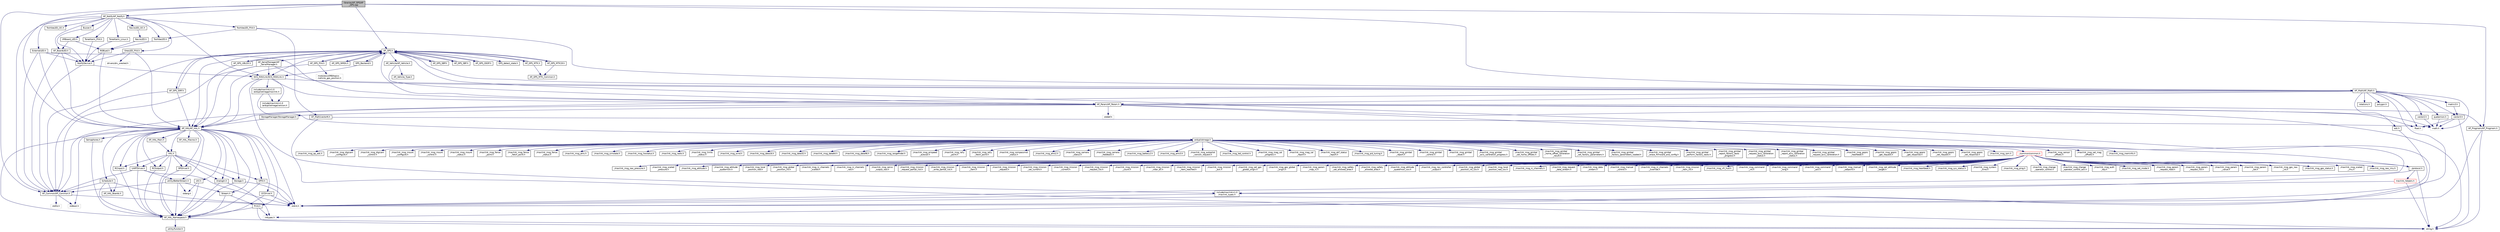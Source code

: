digraph "libraries/AP_GPS/AP_GPS.cpp"
{
 // INTERACTIVE_SVG=YES
  edge [fontname="Helvetica",fontsize="10",labelfontname="Helvetica",labelfontsize="10"];
  node [fontname="Helvetica",fontsize="10",shape=record];
  Node1 [label="libraries/AP_GPS/AP\l_GPS.cpp",height=0.2,width=0.4,color="black", fillcolor="grey75", style="filled", fontcolor="black"];
  Node1 -> Node2 [color="midnightblue",fontsize="10",style="solid",fontname="Helvetica"];
  Node2 [label="AP_Common/AP_Common.h",height=0.2,width=0.4,color="black", fillcolor="white", style="filled",URL="$AP__Common_8h.html",tooltip="Common definitions and utility routines for the ArduPilot libraries. "];
  Node2 -> Node3 [color="midnightblue",fontsize="10",style="solid",fontname="Helvetica"];
  Node3 [label="stdint.h",height=0.2,width=0.4,color="grey75", fillcolor="white", style="filled"];
  Node2 -> Node4 [color="midnightblue",fontsize="10",style="solid",fontname="Helvetica"];
  Node4 [label="stdlib.h",height=0.2,width=0.4,color="grey75", fillcolor="white", style="filled"];
  Node2 -> Node5 [color="midnightblue",fontsize="10",style="solid",fontname="Helvetica"];
  Node5 [label="stdbool.h",height=0.2,width=0.4,color="grey75", fillcolor="white", style="filled"];
  Node1 -> Node6 [color="midnightblue",fontsize="10",style="solid",fontname="Helvetica"];
  Node6 [label="AP_HAL/AP_HAL.h",height=0.2,width=0.4,color="black", fillcolor="white", style="filled",URL="$AP__HAL_8h.html"];
  Node6 -> Node3 [color="midnightblue",fontsize="10",style="solid",fontname="Helvetica"];
  Node6 -> Node5 [color="midnightblue",fontsize="10",style="solid",fontname="Helvetica"];
  Node6 -> Node7 [color="midnightblue",fontsize="10",style="solid",fontname="Helvetica"];
  Node7 [label="AP_HAL_Namespace.h",height=0.2,width=0.4,color="black", fillcolor="white", style="filled",URL="$AP__HAL__Namespace_8h.html"];
  Node7 -> Node8 [color="midnightblue",fontsize="10",style="solid",fontname="Helvetica"];
  Node8 [label="string.h",height=0.2,width=0.4,color="grey75", fillcolor="white", style="filled"];
  Node7 -> Node9 [color="midnightblue",fontsize="10",style="solid",fontname="Helvetica"];
  Node9 [label="utility/functor.h",height=0.2,width=0.4,color="black", fillcolor="white", style="filled",URL="$functor_8h.html"];
  Node6 -> Node10 [color="midnightblue",fontsize="10",style="solid",fontname="Helvetica"];
  Node10 [label="AP_HAL_Boards.h",height=0.2,width=0.4,color="black", fillcolor="white", style="filled",URL="$AP__HAL__Boards_8h.html"];
  Node6 -> Node11 [color="midnightblue",fontsize="10",style="solid",fontname="Helvetica"];
  Node11 [label="AP_HAL_Macros.h",height=0.2,width=0.4,color="black", fillcolor="white", style="filled",URL="$AP__HAL__Macros_8h.html"];
  Node6 -> Node12 [color="midnightblue",fontsize="10",style="solid",fontname="Helvetica"];
  Node12 [label="AP_HAL_Main.h",height=0.2,width=0.4,color="black", fillcolor="white", style="filled",URL="$AP__HAL__Main_8h.html"];
  Node12 -> Node13 [color="midnightblue",fontsize="10",style="solid",fontname="Helvetica"];
  Node13 [label="HAL.h",height=0.2,width=0.4,color="black", fillcolor="white", style="filled",URL="$HAL_8h.html"];
  Node13 -> Node7 [color="midnightblue",fontsize="10",style="solid",fontname="Helvetica"];
  Node13 -> Node14 [color="midnightblue",fontsize="10",style="solid",fontname="Helvetica"];
  Node14 [label="AnalogIn.h",height=0.2,width=0.4,color="black", fillcolor="white", style="filled",URL="$AnalogIn_8h.html"];
  Node14 -> Node15 [color="midnightblue",fontsize="10",style="solid",fontname="Helvetica"];
  Node15 [label="inttypes.h",height=0.2,width=0.4,color="grey75", fillcolor="white", style="filled"];
  Node14 -> Node7 [color="midnightblue",fontsize="10",style="solid",fontname="Helvetica"];
  Node13 -> Node16 [color="midnightblue",fontsize="10",style="solid",fontname="Helvetica"];
  Node16 [label="GPIO.h",height=0.2,width=0.4,color="black", fillcolor="white", style="filled",URL="$GPIO_8h.html"];
  Node16 -> Node3 [color="midnightblue",fontsize="10",style="solid",fontname="Helvetica"];
  Node16 -> Node7 [color="midnightblue",fontsize="10",style="solid",fontname="Helvetica"];
  Node13 -> Node17 [color="midnightblue",fontsize="10",style="solid",fontname="Helvetica"];
  Node17 [label="RCInput.h",height=0.2,width=0.4,color="black", fillcolor="white", style="filled",URL="$RCInput_8h.html"];
  Node17 -> Node7 [color="midnightblue",fontsize="10",style="solid",fontname="Helvetica"];
  Node13 -> Node18 [color="midnightblue",fontsize="10",style="solid",fontname="Helvetica"];
  Node18 [label="RCOutput.h",height=0.2,width=0.4,color="black", fillcolor="white", style="filled",URL="$RCOutput_8h.html"];
  Node18 -> Node7 [color="midnightblue",fontsize="10",style="solid",fontname="Helvetica"];
  Node13 -> Node19 [color="midnightblue",fontsize="10",style="solid",fontname="Helvetica"];
  Node19 [label="SPIDriver.h",height=0.2,width=0.4,color="black", fillcolor="white", style="filled",URL="$SPIDriver_8h.html"];
  Node19 -> Node7 [color="midnightblue",fontsize="10",style="solid",fontname="Helvetica"];
  Node13 -> Node20 [color="midnightblue",fontsize="10",style="solid",fontname="Helvetica"];
  Node20 [label="Storage.h",height=0.2,width=0.4,color="black", fillcolor="white", style="filled",URL="$Storage_8h.html"];
  Node20 -> Node3 [color="midnightblue",fontsize="10",style="solid",fontname="Helvetica"];
  Node20 -> Node7 [color="midnightblue",fontsize="10",style="solid",fontname="Helvetica"];
  Node13 -> Node21 [color="midnightblue",fontsize="10",style="solid",fontname="Helvetica"];
  Node21 [label="UARTDriver.h",height=0.2,width=0.4,color="black", fillcolor="white", style="filled",URL="$UARTDriver_8h.html"];
  Node21 -> Node3 [color="midnightblue",fontsize="10",style="solid",fontname="Helvetica"];
  Node21 -> Node2 [color="midnightblue",fontsize="10",style="solid",fontname="Helvetica"];
  Node21 -> Node7 [color="midnightblue",fontsize="10",style="solid",fontname="Helvetica"];
  Node21 -> Node22 [color="midnightblue",fontsize="10",style="solid",fontname="Helvetica"];
  Node22 [label="utility/BetterStream.h",height=0.2,width=0.4,color="black", fillcolor="white", style="filled",URL="$BetterStream_8h.html"];
  Node22 -> Node23 [color="midnightblue",fontsize="10",style="solid",fontname="Helvetica"];
  Node23 [label="stdarg.h",height=0.2,width=0.4,color="grey75", fillcolor="white", style="filled"];
  Node22 -> Node2 [color="midnightblue",fontsize="10",style="solid",fontname="Helvetica"];
  Node22 -> Node7 [color="midnightblue",fontsize="10",style="solid",fontname="Helvetica"];
  Node22 -> Node24 [color="midnightblue",fontsize="10",style="solid",fontname="Helvetica"];
  Node24 [label="Stream.h",height=0.2,width=0.4,color="black", fillcolor="white", style="filled",URL="$Stream_8h.html"];
  Node24 -> Node7 [color="midnightblue",fontsize="10",style="solid",fontname="Helvetica"];
  Node24 -> Node25 [color="midnightblue",fontsize="10",style="solid",fontname="Helvetica"];
  Node25 [label="Print.h",height=0.2,width=0.4,color="black", fillcolor="white", style="filled",URL="$Print_8h.html"];
  Node25 -> Node7 [color="midnightblue",fontsize="10",style="solid",fontname="Helvetica"];
  Node25 -> Node15 [color="midnightblue",fontsize="10",style="solid",fontname="Helvetica"];
  Node25 -> Node8 [color="midnightblue",fontsize="10",style="solid",fontname="Helvetica"];
  Node6 -> Node21 [color="midnightblue",fontsize="10",style="solid",fontname="Helvetica"];
  Node6 -> Node26 [color="midnightblue",fontsize="10",style="solid",fontname="Helvetica"];
  Node26 [label="I2CDriver.h",height=0.2,width=0.4,color="black", fillcolor="white", style="filled",URL="$I2CDriver_8h.html"];
  Node26 -> Node3 [color="midnightblue",fontsize="10",style="solid",fontname="Helvetica"];
  Node26 -> Node7 [color="midnightblue",fontsize="10",style="solid",fontname="Helvetica"];
  Node6 -> Node19 [color="midnightblue",fontsize="10",style="solid",fontname="Helvetica"];
  Node6 -> Node14 [color="midnightblue",fontsize="10",style="solid",fontname="Helvetica"];
  Node6 -> Node20 [color="midnightblue",fontsize="10",style="solid",fontname="Helvetica"];
  Node6 -> Node16 [color="midnightblue",fontsize="10",style="solid",fontname="Helvetica"];
  Node6 -> Node17 [color="midnightblue",fontsize="10",style="solid",fontname="Helvetica"];
  Node6 -> Node18 [color="midnightblue",fontsize="10",style="solid",fontname="Helvetica"];
  Node6 -> Node27 [color="midnightblue",fontsize="10",style="solid",fontname="Helvetica"];
  Node27 [label="Scheduler.h",height=0.2,width=0.4,color="black", fillcolor="white", style="filled",URL="$Scheduler_8h.html"];
  Node27 -> Node3 [color="midnightblue",fontsize="10",style="solid",fontname="Helvetica"];
  Node27 -> Node2 [color="midnightblue",fontsize="10",style="solid",fontname="Helvetica"];
  Node27 -> Node10 [color="midnightblue",fontsize="10",style="solid",fontname="Helvetica"];
  Node27 -> Node7 [color="midnightblue",fontsize="10",style="solid",fontname="Helvetica"];
  Node6 -> Node28 [color="midnightblue",fontsize="10",style="solid",fontname="Helvetica"];
  Node28 [label="Semaphores.h",height=0.2,width=0.4,color="black", fillcolor="white", style="filled",URL="$Semaphores_8h.html"];
  Node28 -> Node7 [color="midnightblue",fontsize="10",style="solid",fontname="Helvetica"];
  Node6 -> Node29 [color="midnightblue",fontsize="10",style="solid",fontname="Helvetica"];
  Node29 [label="Util.h",height=0.2,width=0.4,color="black", fillcolor="white", style="filled",URL="$Util_8h.html"];
  Node29 -> Node23 [color="midnightblue",fontsize="10",style="solid",fontname="Helvetica"];
  Node29 -> Node7 [color="midnightblue",fontsize="10",style="solid",fontname="Helvetica"];
  Node6 -> Node25 [color="midnightblue",fontsize="10",style="solid",fontname="Helvetica"];
  Node6 -> Node24 [color="midnightblue",fontsize="10",style="solid",fontname="Helvetica"];
  Node6 -> Node22 [color="midnightblue",fontsize="10",style="solid",fontname="Helvetica"];
  Node6 -> Node13 [color="midnightblue",fontsize="10",style="solid",fontname="Helvetica"];
  Node1 -> Node30 [color="midnightblue",fontsize="10",style="solid",fontname="Helvetica"];
  Node30 [label="AP_Math/AP_Math.h",height=0.2,width=0.4,color="black", fillcolor="white", style="filled",URL="$AP__Math_8h.html"];
  Node30 -> Node2 [color="midnightblue",fontsize="10",style="solid",fontname="Helvetica"];
  Node30 -> Node31 [color="midnightblue",fontsize="10",style="solid",fontname="Helvetica"];
  Node31 [label="AP_Param/AP_Param.h",height=0.2,width=0.4,color="black", fillcolor="white", style="filled",URL="$AP__Param_8h.html",tooltip="A system for managing and storing variables that are of general interest to the system. "];
  Node31 -> Node6 [color="midnightblue",fontsize="10",style="solid",fontname="Helvetica"];
  Node31 -> Node32 [color="midnightblue",fontsize="10",style="solid",fontname="Helvetica"];
  Node32 [label="stddef.h",height=0.2,width=0.4,color="grey75", fillcolor="white", style="filled"];
  Node31 -> Node8 [color="midnightblue",fontsize="10",style="solid",fontname="Helvetica"];
  Node31 -> Node3 [color="midnightblue",fontsize="10",style="solid",fontname="Helvetica"];
  Node31 -> Node33 [color="midnightblue",fontsize="10",style="solid",fontname="Helvetica"];
  Node33 [label="math.h",height=0.2,width=0.4,color="grey75", fillcolor="white", style="filled"];
  Node31 -> Node34 [color="midnightblue",fontsize="10",style="solid",fontname="Helvetica"];
  Node34 [label="float.h",height=0.2,width=0.4,color="grey75", fillcolor="white", style="filled"];
  Node31 -> Node35 [color="midnightblue",fontsize="10",style="solid",fontname="Helvetica"];
  Node35 [label="AP_Progmem/AP_Progmem.h",height=0.2,width=0.4,color="black", fillcolor="white", style="filled",URL="$AP__Progmem_8h.html"];
  Node35 -> Node8 [color="midnightblue",fontsize="10",style="solid",fontname="Helvetica"];
  Node35 -> Node3 [color="midnightblue",fontsize="10",style="solid",fontname="Helvetica"];
  Node31 -> Node36 [color="midnightblue",fontsize="10",style="solid",fontname="Helvetica"];
  Node36 [label="StorageManager/StorageManager.h",height=0.2,width=0.4,color="black", fillcolor="white", style="filled",URL="$StorageManager_8h.html"];
  Node36 -> Node6 [color="midnightblue",fontsize="10",style="solid",fontname="Helvetica"];
  Node30 -> Node33 [color="midnightblue",fontsize="10",style="solid",fontname="Helvetica"];
  Node30 -> Node3 [color="midnightblue",fontsize="10",style="solid",fontname="Helvetica"];
  Node30 -> Node37 [color="midnightblue",fontsize="10",style="solid",fontname="Helvetica"];
  Node37 [label="rotations.h",height=0.2,width=0.4,color="black", fillcolor="white", style="filled",URL="$rotations_8h.html"];
  Node30 -> Node38 [color="midnightblue",fontsize="10",style="solid",fontname="Helvetica"];
  Node38 [label="vector2.h",height=0.2,width=0.4,color="black", fillcolor="white", style="filled",URL="$vector2_8h.html"];
  Node38 -> Node33 [color="midnightblue",fontsize="10",style="solid",fontname="Helvetica"];
  Node30 -> Node39 [color="midnightblue",fontsize="10",style="solid",fontname="Helvetica"];
  Node39 [label="vector3.h",height=0.2,width=0.4,color="black", fillcolor="white", style="filled",URL="$vector3_8h.html"];
  Node39 -> Node33 [color="midnightblue",fontsize="10",style="solid",fontname="Helvetica"];
  Node39 -> Node34 [color="midnightblue",fontsize="10",style="solid",fontname="Helvetica"];
  Node39 -> Node8 [color="midnightblue",fontsize="10",style="solid",fontname="Helvetica"];
  Node30 -> Node40 [color="midnightblue",fontsize="10",style="solid",fontname="Helvetica"];
  Node40 [label="matrix3.h",height=0.2,width=0.4,color="black", fillcolor="white", style="filled",URL="$matrix3_8h.html"];
  Node40 -> Node39 [color="midnightblue",fontsize="10",style="solid",fontname="Helvetica"];
  Node30 -> Node41 [color="midnightblue",fontsize="10",style="solid",fontname="Helvetica"];
  Node41 [label="quaternion.h",height=0.2,width=0.4,color="black", fillcolor="white", style="filled",URL="$quaternion_8h.html"];
  Node41 -> Node33 [color="midnightblue",fontsize="10",style="solid",fontname="Helvetica"];
  Node30 -> Node42 [color="midnightblue",fontsize="10",style="solid",fontname="Helvetica"];
  Node42 [label="polygon.h",height=0.2,width=0.4,color="black", fillcolor="white", style="filled",URL="$polygon_8h.html"];
  Node30 -> Node43 [color="midnightblue",fontsize="10",style="solid",fontname="Helvetica"];
  Node43 [label="edc.h",height=0.2,width=0.4,color="black", fillcolor="white", style="filled",URL="$edc_8h.html"];
  Node43 -> Node3 [color="midnightblue",fontsize="10",style="solid",fontname="Helvetica"];
  Node30 -> Node34 [color="midnightblue",fontsize="10",style="solid",fontname="Helvetica"];
  Node1 -> Node44 [color="midnightblue",fontsize="10",style="solid",fontname="Helvetica"];
  Node44 [label="AP_Notify/AP_Notify.h",height=0.2,width=0.4,color="black", fillcolor="white", style="filled",URL="$AP__Notify_8h.html"];
  Node44 -> Node2 [color="midnightblue",fontsize="10",style="solid",fontname="Helvetica"];
  Node44 -> Node45 [color="midnightblue",fontsize="10",style="solid",fontname="Helvetica"];
  Node45 [label="GCS_MAVLink/GCS_MAVLink.h",height=0.2,width=0.4,color="black", fillcolor="white", style="filled",URL="$GCS__MAVLink_8h.html",tooltip="One size fits all header for MAVLink integration. "];
  Node45 -> Node6 [color="midnightblue",fontsize="10",style="solid",fontname="Helvetica"];
  Node45 -> Node31 [color="midnightblue",fontsize="10",style="solid",fontname="Helvetica"];
  Node45 -> Node30 [color="midnightblue",fontsize="10",style="solid",fontname="Helvetica"];
  Node45 -> Node46 [color="midnightblue",fontsize="10",style="solid",fontname="Helvetica"];
  Node46 [label="include/mavlink/v1.0\l/ardupilotmega/version.h",height=0.2,width=0.4,color="black", fillcolor="white", style="filled",URL="$ardupilotmega_2version_8h.html",tooltip="MAVLink comm protocol built from ardupilotmega.xml. "];
  Node45 -> Node47 [color="midnightblue",fontsize="10",style="solid",fontname="Helvetica"];
  Node47 [label="include/mavlink/v1.0\l/mavlink_types.h",height=0.2,width=0.4,color="black", fillcolor="white", style="filled",URL="$mavlink__types_8h.html"];
  Node47 -> Node3 [color="midnightblue",fontsize="10",style="solid",fontname="Helvetica"];
  Node45 -> Node48 [color="midnightblue",fontsize="10",style="solid",fontname="Helvetica"];
  Node48 [label="include/mavlink/v1.0\l/ardupilotmega/mavlink.h",height=0.2,width=0.4,color="black", fillcolor="white", style="filled",URL="$ardupilotmega_2mavlink_8h.html",tooltip="MAVLink comm protocol built from ardupilotmega.xml. "];
  Node48 -> Node46 [color="midnightblue",fontsize="10",style="solid",fontname="Helvetica"];
  Node48 -> Node49 [color="midnightblue",fontsize="10",style="solid",fontname="Helvetica"];
  Node49 [label="ardupilotmega.h",height=0.2,width=0.4,color="black", fillcolor="white", style="filled",URL="$ardupilotmega_8h.html",tooltip="MAVLink comm protocol generated from ardupilotmega.xml. "];
  Node49 -> Node50 [color="midnightblue",fontsize="10",style="solid",fontname="Helvetica"];
  Node50 [label="../protocol.h",height=0.2,width=0.4,color="black", fillcolor="white", style="filled",URL="$protocol_8h.html"];
  Node50 -> Node8 [color="midnightblue",fontsize="10",style="solid",fontname="Helvetica"];
  Node50 -> Node47 [color="midnightblue",fontsize="10",style="solid",fontname="Helvetica"];
  Node50 -> Node51 [color="midnightblue",fontsize="10",style="solid",fontname="Helvetica"];
  Node51 [label="mavlink_helpers.h",height=0.2,width=0.4,color="red", fillcolor="white", style="filled",URL="$mavlink__helpers_8h.html"];
  Node51 -> Node8 [color="midnightblue",fontsize="10",style="solid",fontname="Helvetica"];
  Node51 -> Node47 [color="midnightblue",fontsize="10",style="solid",fontname="Helvetica"];
  Node49 -> Node52 [color="midnightblue",fontsize="10",style="solid",fontname="Helvetica"];
  Node52 [label="../common/common.h",height=0.2,width=0.4,color="red", fillcolor="white", style="filled",URL="$common_8h.html",tooltip="MAVLink comm protocol generated from common.xml. "];
  Node52 -> Node50 [color="midnightblue",fontsize="10",style="solid",fontname="Helvetica"];
  Node52 -> Node53 [color="midnightblue",fontsize="10",style="solid",fontname="Helvetica"];
  Node53 [label="./mavlink_msg_heartbeat.h",height=0.2,width=0.4,color="black", fillcolor="white", style="filled",URL="$mavlink__msg__heartbeat_8h.html"];
  Node52 -> Node54 [color="midnightblue",fontsize="10",style="solid",fontname="Helvetica"];
  Node54 [label="./mavlink_msg_sys_status.h",height=0.2,width=0.4,color="black", fillcolor="white", style="filled",URL="$mavlink__msg__sys__status_8h.html"];
  Node52 -> Node55 [color="midnightblue",fontsize="10",style="solid",fontname="Helvetica"];
  Node55 [label="./mavlink_msg_system\l_time.h",height=0.2,width=0.4,color="black", fillcolor="white", style="filled",URL="$mavlink__msg__system__time_8h.html"];
  Node52 -> Node56 [color="midnightblue",fontsize="10",style="solid",fontname="Helvetica"];
  Node56 [label="./mavlink_msg_ping.h",height=0.2,width=0.4,color="black", fillcolor="white", style="filled",URL="$mavlink__msg__ping_8h.html"];
  Node52 -> Node57 [color="midnightblue",fontsize="10",style="solid",fontname="Helvetica"];
  Node57 [label="./mavlink_msg_change\l_operator_control.h",height=0.2,width=0.4,color="black", fillcolor="white", style="filled",URL="$mavlink__msg__change__operator__control_8h.html"];
  Node52 -> Node58 [color="midnightblue",fontsize="10",style="solid",fontname="Helvetica"];
  Node58 [label="./mavlink_msg_change\l_operator_control_ack.h",height=0.2,width=0.4,color="black", fillcolor="white", style="filled",URL="$mavlink__msg__change__operator__control__ack_8h.html"];
  Node52 -> Node59 [color="midnightblue",fontsize="10",style="solid",fontname="Helvetica"];
  Node59 [label="./mavlink_msg_auth\l_key.h",height=0.2,width=0.4,color="black", fillcolor="white", style="filled",URL="$mavlink__msg__auth__key_8h.html"];
  Node52 -> Node60 [color="midnightblue",fontsize="10",style="solid",fontname="Helvetica"];
  Node60 [label="./mavlink_msg_set_mode.h",height=0.2,width=0.4,color="black", fillcolor="white", style="filled",URL="$mavlink__msg__set__mode_8h.html"];
  Node52 -> Node61 [color="midnightblue",fontsize="10",style="solid",fontname="Helvetica"];
  Node61 [label="./mavlink_msg_param\l_request_read.h",height=0.2,width=0.4,color="black", fillcolor="white", style="filled",URL="$mavlink__msg__param__request__read_8h.html"];
  Node52 -> Node62 [color="midnightblue",fontsize="10",style="solid",fontname="Helvetica"];
  Node62 [label="./mavlink_msg_param\l_request_list.h",height=0.2,width=0.4,color="black", fillcolor="white", style="filled",URL="$mavlink__msg__param__request__list_8h.html"];
  Node52 -> Node63 [color="midnightblue",fontsize="10",style="solid",fontname="Helvetica"];
  Node63 [label="./mavlink_msg_param\l_value.h",height=0.2,width=0.4,color="black", fillcolor="white", style="filled",URL="$mavlink__msg__param__value_8h.html"];
  Node52 -> Node64 [color="midnightblue",fontsize="10",style="solid",fontname="Helvetica"];
  Node64 [label="./mavlink_msg_param\l_set.h",height=0.2,width=0.4,color="black", fillcolor="white", style="filled",URL="$mavlink__msg__param__set_8h.html"];
  Node52 -> Node65 [color="midnightblue",fontsize="10",style="solid",fontname="Helvetica"];
  Node65 [label="./mavlink_msg_gps_raw\l_int.h",height=0.2,width=0.4,color="black", fillcolor="white", style="filled",URL="$mavlink__msg__gps__raw__int_8h.html"];
  Node52 -> Node66 [color="midnightblue",fontsize="10",style="solid",fontname="Helvetica"];
  Node66 [label="./mavlink_msg_gps_status.h",height=0.2,width=0.4,color="black", fillcolor="white", style="filled",URL="$mavlink__msg__gps__status_8h.html"];
  Node52 -> Node67 [color="midnightblue",fontsize="10",style="solid",fontname="Helvetica"];
  Node67 [label="./mavlink_msg_scaled\l_imu.h",height=0.2,width=0.4,color="black", fillcolor="white", style="filled",URL="$mavlink__msg__scaled__imu_8h.html"];
  Node52 -> Node68 [color="midnightblue",fontsize="10",style="solid",fontname="Helvetica"];
  Node68 [label="./mavlink_msg_raw_imu.h",height=0.2,width=0.4,color="black", fillcolor="white", style="filled",URL="$mavlink__msg__raw__imu_8h.html"];
  Node52 -> Node69 [color="midnightblue",fontsize="10",style="solid",fontname="Helvetica"];
  Node69 [label="./mavlink_msg_raw_pressure.h",height=0.2,width=0.4,color="black", fillcolor="white", style="filled",URL="$mavlink__msg__raw__pressure_8h.html"];
  Node52 -> Node70 [color="midnightblue",fontsize="10",style="solid",fontname="Helvetica"];
  Node70 [label="./mavlink_msg_scaled\l_pressure.h",height=0.2,width=0.4,color="black", fillcolor="white", style="filled",URL="$mavlink__msg__scaled__pressure_8h.html"];
  Node52 -> Node71 [color="midnightblue",fontsize="10",style="solid",fontname="Helvetica"];
  Node71 [label="./mavlink_msg_attitude.h",height=0.2,width=0.4,color="black", fillcolor="white", style="filled",URL="$mavlink__msg__attitude_8h.html"];
  Node52 -> Node72 [color="midnightblue",fontsize="10",style="solid",fontname="Helvetica"];
  Node72 [label="./mavlink_msg_attitude\l_quaternion.h",height=0.2,width=0.4,color="black", fillcolor="white", style="filled",URL="$mavlink__msg__attitude__quaternion_8h.html"];
  Node52 -> Node73 [color="midnightblue",fontsize="10",style="solid",fontname="Helvetica"];
  Node73 [label="./mavlink_msg_local\l_position_ned.h",height=0.2,width=0.4,color="black", fillcolor="white", style="filled",URL="$mavlink__msg__local__position__ned_8h.html"];
  Node52 -> Node74 [color="midnightblue",fontsize="10",style="solid",fontname="Helvetica"];
  Node74 [label="./mavlink_msg_global\l_position_int.h",height=0.2,width=0.4,color="black", fillcolor="white", style="filled",URL="$mavlink__msg__global__position__int_8h.html"];
  Node52 -> Node75 [color="midnightblue",fontsize="10",style="solid",fontname="Helvetica"];
  Node75 [label="./mavlink_msg_rc_channels\l_scaled.h",height=0.2,width=0.4,color="black", fillcolor="white", style="filled",URL="$mavlink__msg__rc__channels__scaled_8h.html"];
  Node52 -> Node76 [color="midnightblue",fontsize="10",style="solid",fontname="Helvetica"];
  Node76 [label="./mavlink_msg_rc_channels\l_raw.h",height=0.2,width=0.4,color="black", fillcolor="white", style="filled",URL="$mavlink__msg__rc__channels__raw_8h.html"];
  Node52 -> Node77 [color="midnightblue",fontsize="10",style="solid",fontname="Helvetica"];
  Node77 [label="./mavlink_msg_servo\l_output_raw.h",height=0.2,width=0.4,color="black", fillcolor="white", style="filled",URL="$mavlink__msg__servo__output__raw_8h.html"];
  Node52 -> Node78 [color="midnightblue",fontsize="10",style="solid",fontname="Helvetica"];
  Node78 [label="./mavlink_msg_mission\l_request_partial_list.h",height=0.2,width=0.4,color="black", fillcolor="white", style="filled",URL="$mavlink__msg__mission__request__partial__list_8h.html"];
  Node52 -> Node79 [color="midnightblue",fontsize="10",style="solid",fontname="Helvetica"];
  Node79 [label="./mavlink_msg_mission\l_write_partial_list.h",height=0.2,width=0.4,color="black", fillcolor="white", style="filled",URL="$mavlink__msg__mission__write__partial__list_8h.html"];
  Node52 -> Node80 [color="midnightblue",fontsize="10",style="solid",fontname="Helvetica"];
  Node80 [label="./mavlink_msg_mission\l_item.h",height=0.2,width=0.4,color="black", fillcolor="white", style="filled",URL="$mavlink__msg__mission__item_8h.html"];
  Node52 -> Node81 [color="midnightblue",fontsize="10",style="solid",fontname="Helvetica"];
  Node81 [label="./mavlink_msg_mission\l_request.h",height=0.2,width=0.4,color="black", fillcolor="white", style="filled",URL="$mavlink__msg__mission__request_8h.html"];
  Node52 -> Node82 [color="midnightblue",fontsize="10",style="solid",fontname="Helvetica"];
  Node82 [label="./mavlink_msg_mission\l_set_current.h",height=0.2,width=0.4,color="black", fillcolor="white", style="filled",URL="$mavlink__msg__mission__set__current_8h.html"];
  Node52 -> Node83 [color="midnightblue",fontsize="10",style="solid",fontname="Helvetica"];
  Node83 [label="./mavlink_msg_mission\l_current.h",height=0.2,width=0.4,color="black", fillcolor="white", style="filled",URL="$mavlink__msg__mission__current_8h.html"];
  Node52 -> Node84 [color="midnightblue",fontsize="10",style="solid",fontname="Helvetica"];
  Node84 [label="./mavlink_msg_mission\l_request_list.h",height=0.2,width=0.4,color="black", fillcolor="white", style="filled",URL="$mavlink__msg__mission__request__list_8h.html"];
  Node52 -> Node85 [color="midnightblue",fontsize="10",style="solid",fontname="Helvetica"];
  Node85 [label="./mavlink_msg_mission\l_count.h",height=0.2,width=0.4,color="black", fillcolor="white", style="filled",URL="$mavlink__msg__mission__count_8h.html"];
  Node52 -> Node86 [color="midnightblue",fontsize="10",style="solid",fontname="Helvetica"];
  Node86 [label="./mavlink_msg_mission\l_clear_all.h",height=0.2,width=0.4,color="black", fillcolor="white", style="filled",URL="$mavlink__msg__mission__clear__all_8h.html"];
  Node52 -> Node87 [color="midnightblue",fontsize="10",style="solid",fontname="Helvetica"];
  Node87 [label="./mavlink_msg_mission\l_item_reached.h",height=0.2,width=0.4,color="black", fillcolor="white", style="filled",URL="$mavlink__msg__mission__item__reached_8h.html"];
  Node52 -> Node88 [color="midnightblue",fontsize="10",style="solid",fontname="Helvetica"];
  Node88 [label="./mavlink_msg_mission\l_ack.h",height=0.2,width=0.4,color="black", fillcolor="white", style="filled",URL="$mavlink__msg__mission__ack_8h.html"];
  Node52 -> Node89 [color="midnightblue",fontsize="10",style="solid",fontname="Helvetica"];
  Node89 [label="./mavlink_msg_set_gps\l_global_origin.h",height=0.2,width=0.4,color="black", fillcolor="white", style="filled",URL="$mavlink__msg__set__gps__global__origin_8h.html"];
  Node52 -> Node90 [color="midnightblue",fontsize="10",style="solid",fontname="Helvetica"];
  Node90 [label="./mavlink_msg_gps_global\l_origin.h",height=0.2,width=0.4,color="black", fillcolor="white", style="filled",URL="$mavlink__msg__gps__global__origin_8h.html"];
  Node52 -> Node91 [color="midnightblue",fontsize="10",style="solid",fontname="Helvetica"];
  Node91 [label="./mavlink_msg_param\l_map_rc.h",height=0.2,width=0.4,color="black", fillcolor="white", style="filled",URL="$mavlink__msg__param__map__rc_8h.html"];
  Node52 -> Node92 [color="midnightblue",fontsize="10",style="solid",fontname="Helvetica"];
  Node92 [label="./mavlink_msg_safety\l_set_allowed_area.h",height=0.2,width=0.4,color="black", fillcolor="white", style="filled",URL="$mavlink__msg__safety__set__allowed__area_8h.html"];
  Node52 -> Node93 [color="midnightblue",fontsize="10",style="solid",fontname="Helvetica"];
  Node93 [label="./mavlink_msg_safety\l_allowed_area.h",height=0.2,width=0.4,color="black", fillcolor="white", style="filled",URL="$mavlink__msg__safety__allowed__area_8h.html"];
  Node52 -> Node94 [color="midnightblue",fontsize="10",style="solid",fontname="Helvetica"];
  Node94 [label="./mavlink_msg_attitude\l_quaternion_cov.h",height=0.2,width=0.4,color="black", fillcolor="white", style="filled",URL="$mavlink__msg__attitude__quaternion__cov_8h.html"];
  Node52 -> Node95 [color="midnightblue",fontsize="10",style="solid",fontname="Helvetica"];
  Node95 [label="./mavlink_msg_nav_controller\l_output.h",height=0.2,width=0.4,color="black", fillcolor="white", style="filled",URL="$mavlink__msg__nav__controller__output_8h.html"];
  Node52 -> Node96 [color="midnightblue",fontsize="10",style="solid",fontname="Helvetica"];
  Node96 [label="./mavlink_msg_global\l_position_int_cov.h",height=0.2,width=0.4,color="black", fillcolor="white", style="filled",URL="$mavlink__msg__global__position__int__cov_8h.html"];
  Node52 -> Node97 [color="midnightblue",fontsize="10",style="solid",fontname="Helvetica"];
  Node97 [label="./mavlink_msg_local\l_position_ned_cov.h",height=0.2,width=0.4,color="black", fillcolor="white", style="filled",URL="$mavlink__msg__local__position__ned__cov_8h.html"];
  Node52 -> Node98 [color="midnightblue",fontsize="10",style="solid",fontname="Helvetica"];
  Node98 [label="./mavlink_msg_rc_channels.h",height=0.2,width=0.4,color="black", fillcolor="white", style="filled",URL="$mavlink__msg__rc__channels_8h.html"];
  Node52 -> Node99 [color="midnightblue",fontsize="10",style="solid",fontname="Helvetica"];
  Node99 [label="./mavlink_msg_request\l_data_stream.h",height=0.2,width=0.4,color="black", fillcolor="white", style="filled",URL="$mavlink__msg__request__data__stream_8h.html"];
  Node52 -> Node100 [color="midnightblue",fontsize="10",style="solid",fontname="Helvetica"];
  Node100 [label="./mavlink_msg_data\l_stream.h",height=0.2,width=0.4,color="black", fillcolor="white", style="filled",URL="$mavlink__msg__data__stream_8h.html"];
  Node52 -> Node101 [color="midnightblue",fontsize="10",style="solid",fontname="Helvetica"];
  Node101 [label="./mavlink_msg_manual\l_control.h",height=0.2,width=0.4,color="black", fillcolor="white", style="filled",URL="$mavlink__msg__manual__control_8h.html"];
  Node52 -> Node102 [color="midnightblue",fontsize="10",style="solid",fontname="Helvetica"];
  Node102 [label="./mavlink_msg_rc_channels\l_override.h",height=0.2,width=0.4,color="black", fillcolor="white", style="filled",URL="$mavlink__msg__rc__channels__override_8h.html"];
  Node52 -> Node103 [color="midnightblue",fontsize="10",style="solid",fontname="Helvetica"];
  Node103 [label="./mavlink_msg_mission\l_item_int.h",height=0.2,width=0.4,color="black", fillcolor="white", style="filled",URL="$mavlink__msg__mission__item__int_8h.html"];
  Node52 -> Node104 [color="midnightblue",fontsize="10",style="solid",fontname="Helvetica"];
  Node104 [label="./mavlink_msg_vfr_hud.h",height=0.2,width=0.4,color="black", fillcolor="white", style="filled",URL="$mavlink__msg__vfr__hud_8h.html"];
  Node52 -> Node105 [color="midnightblue",fontsize="10",style="solid",fontname="Helvetica"];
  Node105 [label="./mavlink_msg_command\l_int.h",height=0.2,width=0.4,color="black", fillcolor="white", style="filled",URL="$mavlink__msg__command__int_8h.html"];
  Node52 -> Node106 [color="midnightblue",fontsize="10",style="solid",fontname="Helvetica"];
  Node106 [label="./mavlink_msg_command\l_long.h",height=0.2,width=0.4,color="black", fillcolor="white", style="filled",URL="$mavlink__msg__command__long_8h.html"];
  Node52 -> Node107 [color="midnightblue",fontsize="10",style="solid",fontname="Helvetica"];
  Node107 [label="./mavlink_msg_command\l_ack.h",height=0.2,width=0.4,color="black", fillcolor="white", style="filled",URL="$mavlink__msg__command__ack_8h.html"];
  Node52 -> Node108 [color="midnightblue",fontsize="10",style="solid",fontname="Helvetica"];
  Node108 [label="./mavlink_msg_manual\l_setpoint.h",height=0.2,width=0.4,color="black", fillcolor="white", style="filled",URL="$mavlink__msg__manual__setpoint_8h.html"];
  Node52 -> Node109 [color="midnightblue",fontsize="10",style="solid",fontname="Helvetica"];
  Node109 [label="./mavlink_msg_set_attitude\l_target.h",height=0.2,width=0.4,color="black", fillcolor="white", style="filled",URL="$mavlink__msg__set__attitude__target_8h.html"];
  Node49 -> Node110 [color="midnightblue",fontsize="10",style="solid",fontname="Helvetica"];
  Node110 [label="./mavlink_msg_sensor\l_offsets.h",height=0.2,width=0.4,color="black", fillcolor="white", style="filled",URL="$mavlink__msg__sensor__offsets_8h.html"];
  Node49 -> Node111 [color="midnightblue",fontsize="10",style="solid",fontname="Helvetica"];
  Node111 [label="./mavlink_msg_set_mag\l_offsets.h",height=0.2,width=0.4,color="black", fillcolor="white", style="filled",URL="$mavlink__msg__set__mag__offsets_8h.html"];
  Node49 -> Node112 [color="midnightblue",fontsize="10",style="solid",fontname="Helvetica"];
  Node112 [label="./mavlink_msg_meminfo.h",height=0.2,width=0.4,color="black", fillcolor="white", style="filled",URL="$mavlink__msg__meminfo_8h.html"];
  Node49 -> Node113 [color="midnightblue",fontsize="10",style="solid",fontname="Helvetica"];
  Node113 [label="./mavlink_msg_ap_adc.h",height=0.2,width=0.4,color="black", fillcolor="white", style="filled",URL="$mavlink__msg__ap__adc_8h.html"];
  Node49 -> Node114 [color="midnightblue",fontsize="10",style="solid",fontname="Helvetica"];
  Node114 [label="./mavlink_msg_digicam\l_configure.h",height=0.2,width=0.4,color="black", fillcolor="white", style="filled",URL="$mavlink__msg__digicam__configure_8h.html"];
  Node49 -> Node115 [color="midnightblue",fontsize="10",style="solid",fontname="Helvetica"];
  Node115 [label="./mavlink_msg_digicam\l_control.h",height=0.2,width=0.4,color="black", fillcolor="white", style="filled",URL="$mavlink__msg__digicam__control_8h.html"];
  Node49 -> Node116 [color="midnightblue",fontsize="10",style="solid",fontname="Helvetica"];
  Node116 [label="./mavlink_msg_mount\l_configure.h",height=0.2,width=0.4,color="black", fillcolor="white", style="filled",URL="$mavlink__msg__mount__configure_8h.html"];
  Node49 -> Node117 [color="midnightblue",fontsize="10",style="solid",fontname="Helvetica"];
  Node117 [label="./mavlink_msg_mount\l_control.h",height=0.2,width=0.4,color="black", fillcolor="white", style="filled",URL="$mavlink__msg__mount__control_8h.html"];
  Node49 -> Node118 [color="midnightblue",fontsize="10",style="solid",fontname="Helvetica"];
  Node118 [label="./mavlink_msg_mount\l_status.h",height=0.2,width=0.4,color="black", fillcolor="white", style="filled",URL="$mavlink__msg__mount__status_8h.html"];
  Node49 -> Node119 [color="midnightblue",fontsize="10",style="solid",fontname="Helvetica"];
  Node119 [label="./mavlink_msg_fence\l_point.h",height=0.2,width=0.4,color="black", fillcolor="white", style="filled",URL="$mavlink__msg__fence__point_8h.html"];
  Node49 -> Node120 [color="midnightblue",fontsize="10",style="solid",fontname="Helvetica"];
  Node120 [label="./mavlink_msg_fence\l_fetch_point.h",height=0.2,width=0.4,color="black", fillcolor="white", style="filled",URL="$mavlink__msg__fence__fetch__point_8h.html"];
  Node49 -> Node121 [color="midnightblue",fontsize="10",style="solid",fontname="Helvetica"];
  Node121 [label="./mavlink_msg_fence\l_status.h",height=0.2,width=0.4,color="black", fillcolor="white", style="filled",URL="$mavlink__msg__fence__status_8h.html"];
  Node49 -> Node122 [color="midnightblue",fontsize="10",style="solid",fontname="Helvetica"];
  Node122 [label="./mavlink_msg_ahrs.h",height=0.2,width=0.4,color="black", fillcolor="white", style="filled",URL="$mavlink__msg__ahrs_8h.html"];
  Node49 -> Node123 [color="midnightblue",fontsize="10",style="solid",fontname="Helvetica"];
  Node123 [label="./mavlink_msg_simstate.h",height=0.2,width=0.4,color="black", fillcolor="white", style="filled",URL="$mavlink__msg__simstate_8h.html"];
  Node49 -> Node124 [color="midnightblue",fontsize="10",style="solid",fontname="Helvetica"];
  Node124 [label="./mavlink_msg_hwstatus.h",height=0.2,width=0.4,color="black", fillcolor="white", style="filled",URL="$mavlink__msg__hwstatus_8h.html"];
  Node49 -> Node125 [color="midnightblue",fontsize="10",style="solid",fontname="Helvetica"];
  Node125 [label="./mavlink_msg_radio.h",height=0.2,width=0.4,color="black", fillcolor="white", style="filled",URL="$mavlink__msg__radio_8h.html"];
  Node49 -> Node126 [color="midnightblue",fontsize="10",style="solid",fontname="Helvetica"];
  Node126 [label="./mavlink_msg_limits\l_status.h",height=0.2,width=0.4,color="black", fillcolor="white", style="filled",URL="$mavlink__msg__limits__status_8h.html"];
  Node49 -> Node127 [color="midnightblue",fontsize="10",style="solid",fontname="Helvetica"];
  Node127 [label="./mavlink_msg_wind.h",height=0.2,width=0.4,color="black", fillcolor="white", style="filled",URL="$mavlink__msg__wind_8h.html"];
  Node49 -> Node128 [color="midnightblue",fontsize="10",style="solid",fontname="Helvetica"];
  Node128 [label="./mavlink_msg_data16.h",height=0.2,width=0.4,color="black", fillcolor="white", style="filled",URL="$mavlink__msg__data16_8h.html"];
  Node49 -> Node129 [color="midnightblue",fontsize="10",style="solid",fontname="Helvetica"];
  Node129 [label="./mavlink_msg_data32.h",height=0.2,width=0.4,color="black", fillcolor="white", style="filled",URL="$mavlink__msg__data32_8h.html"];
  Node49 -> Node130 [color="midnightblue",fontsize="10",style="solid",fontname="Helvetica"];
  Node130 [label="./mavlink_msg_data64.h",height=0.2,width=0.4,color="black", fillcolor="white", style="filled",URL="$mavlink__msg__data64_8h.html"];
  Node49 -> Node131 [color="midnightblue",fontsize="10",style="solid",fontname="Helvetica"];
  Node131 [label="./mavlink_msg_data96.h",height=0.2,width=0.4,color="black", fillcolor="white", style="filled",URL="$mavlink__msg__data96_8h.html"];
  Node49 -> Node132 [color="midnightblue",fontsize="10",style="solid",fontname="Helvetica"];
  Node132 [label="./mavlink_msg_rangefinder.h",height=0.2,width=0.4,color="black", fillcolor="white", style="filled",URL="$mavlink__msg__rangefinder_8h.html"];
  Node49 -> Node133 [color="midnightblue",fontsize="10",style="solid",fontname="Helvetica"];
  Node133 [label="./mavlink_msg_airspeed\l_autocal.h",height=0.2,width=0.4,color="black", fillcolor="white", style="filled",URL="$mavlink__msg__airspeed__autocal_8h.html"];
  Node49 -> Node134 [color="midnightblue",fontsize="10",style="solid",fontname="Helvetica"];
  Node134 [label="./mavlink_msg_rally\l_point.h",height=0.2,width=0.4,color="black", fillcolor="white", style="filled",URL="$mavlink__msg__rally__point_8h.html"];
  Node49 -> Node135 [color="midnightblue",fontsize="10",style="solid",fontname="Helvetica"];
  Node135 [label="./mavlink_msg_rally\l_fetch_point.h",height=0.2,width=0.4,color="black", fillcolor="white", style="filled",URL="$mavlink__msg__rally__fetch__point_8h.html"];
  Node49 -> Node136 [color="midnightblue",fontsize="10",style="solid",fontname="Helvetica"];
  Node136 [label="./mavlink_msg_compassmot\l_status.h",height=0.2,width=0.4,color="black", fillcolor="white", style="filled",URL="$mavlink__msg__compassmot__status_8h.html"];
  Node49 -> Node137 [color="midnightblue",fontsize="10",style="solid",fontname="Helvetica"];
  Node137 [label="./mavlink_msg_ahrs2.h",height=0.2,width=0.4,color="black", fillcolor="white", style="filled",URL="$mavlink__msg__ahrs2_8h.html"];
  Node49 -> Node138 [color="midnightblue",fontsize="10",style="solid",fontname="Helvetica"];
  Node138 [label="./mavlink_msg_camera\l_status.h",height=0.2,width=0.4,color="black", fillcolor="white", style="filled",URL="$mavlink__msg__camera__status_8h.html"];
  Node49 -> Node139 [color="midnightblue",fontsize="10",style="solid",fontname="Helvetica"];
  Node139 [label="./mavlink_msg_camera\l_feedback.h",height=0.2,width=0.4,color="black", fillcolor="white", style="filled",URL="$mavlink__msg__camera__feedback_8h.html"];
  Node49 -> Node140 [color="midnightblue",fontsize="10",style="solid",fontname="Helvetica"];
  Node140 [label="./mavlink_msg_battery2.h",height=0.2,width=0.4,color="black", fillcolor="white", style="filled",URL="$mavlink__msg__battery2_8h.html"];
  Node49 -> Node141 [color="midnightblue",fontsize="10",style="solid",fontname="Helvetica"];
  Node141 [label="./mavlink_msg_ahrs3.h",height=0.2,width=0.4,color="black", fillcolor="white", style="filled",URL="$mavlink__msg__ahrs3_8h.html"];
  Node49 -> Node142 [color="midnightblue",fontsize="10",style="solid",fontname="Helvetica"];
  Node142 [label="./mavlink_msg_autopilot\l_version_request.h",height=0.2,width=0.4,color="black", fillcolor="white", style="filled",URL="$mavlink__msg__autopilot__version__request_8h.html"];
  Node49 -> Node143 [color="midnightblue",fontsize="10",style="solid",fontname="Helvetica"];
  Node143 [label="./mavlink_msg_led_control.h",height=0.2,width=0.4,color="black", fillcolor="white", style="filled",URL="$mavlink__msg__led__control_8h.html"];
  Node49 -> Node144 [color="midnightblue",fontsize="10",style="solid",fontname="Helvetica"];
  Node144 [label="./mavlink_msg_mag_cal\l_progress.h",height=0.2,width=0.4,color="black", fillcolor="white", style="filled",URL="$mavlink__msg__mag__cal__progress_8h.html"];
  Node49 -> Node145 [color="midnightblue",fontsize="10",style="solid",fontname="Helvetica"];
  Node145 [label="./mavlink_msg_mag_cal\l_report.h",height=0.2,width=0.4,color="black", fillcolor="white", style="filled",URL="$mavlink__msg__mag__cal__report_8h.html"];
  Node49 -> Node146 [color="midnightblue",fontsize="10",style="solid",fontname="Helvetica"];
  Node146 [label="./mavlink_msg_ekf_status\l_report.h",height=0.2,width=0.4,color="black", fillcolor="white", style="filled",URL="$mavlink__msg__ekf__status__report_8h.html"];
  Node49 -> Node147 [color="midnightblue",fontsize="10",style="solid",fontname="Helvetica"];
  Node147 [label="./mavlink_msg_pid_tuning.h",height=0.2,width=0.4,color="black", fillcolor="white", style="filled",URL="$mavlink__msg__pid__tuning_8h.html"];
  Node49 -> Node148 [color="midnightblue",fontsize="10",style="solid",fontname="Helvetica"];
  Node148 [label="./mavlink_msg_gimbal\l_report.h",height=0.2,width=0.4,color="black", fillcolor="white", style="filled",URL="$mavlink__msg__gimbal__report_8h.html"];
  Node49 -> Node149 [color="midnightblue",fontsize="10",style="solid",fontname="Helvetica"];
  Node149 [label="./mavlink_msg_gimbal\l_control.h",height=0.2,width=0.4,color="black", fillcolor="white", style="filled",URL="$mavlink__msg__gimbal__control_8h.html"];
  Node49 -> Node150 [color="midnightblue",fontsize="10",style="solid",fontname="Helvetica"];
  Node150 [label="./mavlink_msg_gimbal\l_reset.h",height=0.2,width=0.4,color="black", fillcolor="white", style="filled",URL="$mavlink__msg__gimbal__reset_8h.html"];
  Node49 -> Node151 [color="midnightblue",fontsize="10",style="solid",fontname="Helvetica"];
  Node151 [label="./mavlink_msg_gimbal\l_axis_calibration_progress.h",height=0.2,width=0.4,color="black", fillcolor="white", style="filled",URL="$mavlink__msg__gimbal__axis__calibration__progress_8h.html"];
  Node49 -> Node152 [color="midnightblue",fontsize="10",style="solid",fontname="Helvetica"];
  Node152 [label="./mavlink_msg_gimbal\l_set_home_offsets.h",height=0.2,width=0.4,color="black", fillcolor="white", style="filled",URL="$mavlink__msg__gimbal__set__home__offsets_8h.html"];
  Node49 -> Node153 [color="midnightblue",fontsize="10",style="solid",fontname="Helvetica"];
  Node153 [label="./mavlink_msg_gimbal\l_home_offset_calibration\l_result.h",height=0.2,width=0.4,color="black", fillcolor="white", style="filled",URL="$mavlink__msg__gimbal__home__offset__calibration__result_8h.html"];
  Node49 -> Node154 [color="midnightblue",fontsize="10",style="solid",fontname="Helvetica"];
  Node154 [label="./mavlink_msg_gimbal\l_set_factory_parameters.h",height=0.2,width=0.4,color="black", fillcolor="white", style="filled",URL="$mavlink__msg__gimbal__set__factory__parameters_8h.html"];
  Node49 -> Node155 [color="midnightblue",fontsize="10",style="solid",fontname="Helvetica"];
  Node155 [label="./mavlink_msg_gimbal\l_factory_parameters_loaded.h",height=0.2,width=0.4,color="black", fillcolor="white", style="filled",URL="$mavlink__msg__gimbal__factory__parameters__loaded_8h.html"];
  Node49 -> Node156 [color="midnightblue",fontsize="10",style="solid",fontname="Helvetica"];
  Node156 [label="./mavlink_msg_gimbal\l_erase_firmware_and_config.h",height=0.2,width=0.4,color="black", fillcolor="white", style="filled",URL="$mavlink__msg__gimbal__erase__firmware__and__config_8h.html"];
  Node49 -> Node157 [color="midnightblue",fontsize="10",style="solid",fontname="Helvetica"];
  Node157 [label="./mavlink_msg_gimbal\l_perform_factory_tests.h",height=0.2,width=0.4,color="black", fillcolor="white", style="filled",URL="$mavlink__msg__gimbal__perform__factory__tests_8h.html"];
  Node49 -> Node158 [color="midnightblue",fontsize="10",style="solid",fontname="Helvetica"];
  Node158 [label="./mavlink_msg_gimbal\l_report_factory_tests\l_progress.h",height=0.2,width=0.4,color="black", fillcolor="white", style="filled",URL="$mavlink__msg__gimbal__report__factory__tests__progress_8h.html"];
  Node49 -> Node159 [color="midnightblue",fontsize="10",style="solid",fontname="Helvetica"];
  Node159 [label="./mavlink_msg_gimbal\l_request_axis_calibration\l_status.h",height=0.2,width=0.4,color="black", fillcolor="white", style="filled",URL="$mavlink__msg__gimbal__request__axis__calibration__status_8h.html"];
  Node49 -> Node160 [color="midnightblue",fontsize="10",style="solid",fontname="Helvetica"];
  Node160 [label="./mavlink_msg_gimbal\l_report_axis_calibration\l_status.h",height=0.2,width=0.4,color="black", fillcolor="white", style="filled",URL="$mavlink__msg__gimbal__report__axis__calibration__status_8h.html"];
  Node49 -> Node161 [color="midnightblue",fontsize="10",style="solid",fontname="Helvetica"];
  Node161 [label="./mavlink_msg_gimbal\l_request_axis_calibration.h",height=0.2,width=0.4,color="black", fillcolor="white", style="filled",URL="$mavlink__msg__gimbal__request__axis__calibration_8h.html"];
  Node49 -> Node162 [color="midnightblue",fontsize="10",style="solid",fontname="Helvetica"];
  Node162 [label="./mavlink_msg_gopro\l_heartbeat.h",height=0.2,width=0.4,color="black", fillcolor="white", style="filled",URL="$mavlink__msg__gopro__heartbeat_8h.html"];
  Node49 -> Node163 [color="midnightblue",fontsize="10",style="solid",fontname="Helvetica"];
  Node163 [label="./mavlink_msg_gopro\l_get_request.h",height=0.2,width=0.4,color="black", fillcolor="white", style="filled",URL="$mavlink__msg__gopro__get__request_8h.html"];
  Node49 -> Node164 [color="midnightblue",fontsize="10",style="solid",fontname="Helvetica"];
  Node164 [label="./mavlink_msg_gopro\l_get_response.h",height=0.2,width=0.4,color="black", fillcolor="white", style="filled",URL="$mavlink__msg__gopro__get__response_8h.html"];
  Node49 -> Node165 [color="midnightblue",fontsize="10",style="solid",fontname="Helvetica"];
  Node165 [label="./mavlink_msg_gopro\l_set_request.h",height=0.2,width=0.4,color="black", fillcolor="white", style="filled",URL="$mavlink__msg__gopro__set__request_8h.html"];
  Node49 -> Node166 [color="midnightblue",fontsize="10",style="solid",fontname="Helvetica"];
  Node166 [label="./mavlink_msg_gopro\l_set_response.h",height=0.2,width=0.4,color="black", fillcolor="white", style="filled",URL="$mavlink__msg__gopro__set__response_8h.html"];
  Node49 -> Node167 [color="midnightblue",fontsize="10",style="solid",fontname="Helvetica"];
  Node167 [label="./mavlink_msg_rpm.h",height=0.2,width=0.4,color="black", fillcolor="white", style="filled",URL="$mavlink__msg__rpm_8h.html"];
  Node44 -> Node168 [color="midnightblue",fontsize="10",style="solid",fontname="Helvetica"];
  Node168 [label="AP_BoardLED.h",height=0.2,width=0.4,color="black", fillcolor="white", style="filled",URL="$AP__BoardLED_8h.html"];
  Node168 -> Node2 [color="midnightblue",fontsize="10",style="solid",fontname="Helvetica"];
  Node168 -> Node6 [color="midnightblue",fontsize="10",style="solid",fontname="Helvetica"];
  Node168 -> Node169 [color="midnightblue",fontsize="10",style="solid",fontname="Helvetica"];
  Node169 [label="NotifyDevice.h",height=0.2,width=0.4,color="black", fillcolor="white", style="filled",URL="$NotifyDevice_8h.html"];
  Node169 -> Node2 [color="midnightblue",fontsize="10",style="solid",fontname="Helvetica"];
  Node169 -> Node45 [color="midnightblue",fontsize="10",style="solid",fontname="Helvetica"];
  Node44 -> Node170 [color="midnightblue",fontsize="10",style="solid",fontname="Helvetica"];
  Node170 [label="ToshibaLED.h",height=0.2,width=0.4,color="black", fillcolor="white", style="filled",URL="$ToshibaLED_8h.html"];
  Node170 -> Node171 [color="midnightblue",fontsize="10",style="solid",fontname="Helvetica"];
  Node171 [label="RGBLed.h",height=0.2,width=0.4,color="black", fillcolor="white", style="filled",URL="$RGBLed_8h.html"];
  Node171 -> Node6 [color="midnightblue",fontsize="10",style="solid",fontname="Helvetica"];
  Node171 -> Node169 [color="midnightblue",fontsize="10",style="solid",fontname="Helvetica"];
  Node44 -> Node172 [color="midnightblue",fontsize="10",style="solid",fontname="Helvetica"];
  Node172 [label="ToshibaLED_I2C.h",height=0.2,width=0.4,color="black", fillcolor="white", style="filled",URL="$ToshibaLED__I2C_8h.html"];
  Node44 -> Node173 [color="midnightblue",fontsize="10",style="solid",fontname="Helvetica"];
  Node173 [label="ToshibaLED_PX4.h",height=0.2,width=0.4,color="black", fillcolor="white", style="filled",URL="$ToshibaLED__PX4_8h.html"];
  Node173 -> Node170 [color="midnightblue",fontsize="10",style="solid",fontname="Helvetica"];
  Node173 -> Node30 [color="midnightblue",fontsize="10",style="solid",fontname="Helvetica"];
  Node173 -> Node174 [color="midnightblue",fontsize="10",style="solid",fontname="Helvetica"];
  Node174 [label="AP_Math/vectorN.h",height=0.2,width=0.4,color="black", fillcolor="white", style="filled",URL="$vectorN_8h.html"];
  Node174 -> Node33 [color="midnightblue",fontsize="10",style="solid",fontname="Helvetica"];
  Node174 -> Node8 [color="midnightblue",fontsize="10",style="solid",fontname="Helvetica"];
  Node44 -> Node175 [color="midnightblue",fontsize="10",style="solid",fontname="Helvetica"];
  Node175 [label="ToneAlarm_PX4.h",height=0.2,width=0.4,color="black", fillcolor="white", style="filled",URL="$ToneAlarm__PX4_8h.html"];
  Node175 -> Node169 [color="midnightblue",fontsize="10",style="solid",fontname="Helvetica"];
  Node44 -> Node176 [color="midnightblue",fontsize="10",style="solid",fontname="Helvetica"];
  Node176 [label="ToneAlarm_Linux.h",height=0.2,width=0.4,color="black", fillcolor="white", style="filled",URL="$ToneAlarm__Linux_8h.html"];
  Node176 -> Node169 [color="midnightblue",fontsize="10",style="solid",fontname="Helvetica"];
  Node44 -> Node177 [color="midnightblue",fontsize="10",style="solid",fontname="Helvetica"];
  Node177 [label="NavioLED_I2C.h",height=0.2,width=0.4,color="black", fillcolor="white", style="filled",URL="$NavioLED__I2C_8h.html"];
  Node177 -> Node178 [color="midnightblue",fontsize="10",style="solid",fontname="Helvetica"];
  Node178 [label="NavioLED.h",height=0.2,width=0.4,color="black", fillcolor="white", style="filled",URL="$NavioLED_8h.html"];
  Node178 -> Node171 [color="midnightblue",fontsize="10",style="solid",fontname="Helvetica"];
  Node44 -> Node179 [color="midnightblue",fontsize="10",style="solid",fontname="Helvetica"];
  Node179 [label="ExternalLED.h",height=0.2,width=0.4,color="black", fillcolor="white", style="filled",URL="$ExternalLED_8h.html"];
  Node179 -> Node2 [color="midnightblue",fontsize="10",style="solid",fontname="Helvetica"];
  Node179 -> Node6 [color="midnightblue",fontsize="10",style="solid",fontname="Helvetica"];
  Node179 -> Node31 [color="midnightblue",fontsize="10",style="solid",fontname="Helvetica"];
  Node179 -> Node169 [color="midnightblue",fontsize="10",style="solid",fontname="Helvetica"];
  Node44 -> Node180 [color="midnightblue",fontsize="10",style="solid",fontname="Helvetica"];
  Node180 [label="Buzzer.h",height=0.2,width=0.4,color="black", fillcolor="white", style="filled",URL="$Buzzer_8h.html"];
  Node180 -> Node169 [color="midnightblue",fontsize="10",style="solid",fontname="Helvetica"];
  Node44 -> Node181 [color="midnightblue",fontsize="10",style="solid",fontname="Helvetica"];
  Node181 [label="VRBoard_LED.h",height=0.2,width=0.4,color="black", fillcolor="white", style="filled",URL="$VRBoard__LED_8h.html"];
  Node181 -> Node171 [color="midnightblue",fontsize="10",style="solid",fontname="Helvetica"];
  Node181 -> Node168 [color="midnightblue",fontsize="10",style="solid",fontname="Helvetica"];
  Node44 -> Node182 [color="midnightblue",fontsize="10",style="solid",fontname="Helvetica"];
  Node182 [label="OreoLED_PX4.h",height=0.2,width=0.4,color="black", fillcolor="white", style="filled",URL="$OreoLED__PX4_8h.html"];
  Node182 -> Node6 [color="midnightblue",fontsize="10",style="solid",fontname="Helvetica"];
  Node182 -> Node169 [color="midnightblue",fontsize="10",style="solid",fontname="Helvetica"];
  Node182 -> Node183 [color="midnightblue",fontsize="10",style="solid",fontname="Helvetica"];
  Node183 [label="drivers/drv_oreoled.h",height=0.2,width=0.4,color="grey75", fillcolor="white", style="filled"];
  Node1 -> Node35 [color="midnightblue",fontsize="10",style="solid",fontname="Helvetica"];
  Node1 -> Node184 [color="midnightblue",fontsize="10",style="solid",fontname="Helvetica"];
  Node184 [label="AP_GPS.h",height=0.2,width=0.4,color="black", fillcolor="white", style="filled",URL="$AP__GPS_8h.html"];
  Node184 -> Node6 [color="midnightblue",fontsize="10",style="solid",fontname="Helvetica"];
  Node184 -> Node15 [color="midnightblue",fontsize="10",style="solid",fontname="Helvetica"];
  Node184 -> Node2 [color="midnightblue",fontsize="10",style="solid",fontname="Helvetica"];
  Node184 -> Node31 [color="midnightblue",fontsize="10",style="solid",fontname="Helvetica"];
  Node184 -> Node30 [color="midnightblue",fontsize="10",style="solid",fontname="Helvetica"];
  Node184 -> Node45 [color="midnightblue",fontsize="10",style="solid",fontname="Helvetica"];
  Node184 -> Node185 [color="midnightblue",fontsize="10",style="solid",fontname="Helvetica"];
  Node185 [label="AP_Vehicle/AP_Vehicle.h",height=0.2,width=0.4,color="black", fillcolor="white", style="filled",URL="$AP__Vehicle_8h.html"];
  Node185 -> Node31 [color="midnightblue",fontsize="10",style="solid",fontname="Helvetica"];
  Node185 -> Node186 [color="midnightblue",fontsize="10",style="solid",fontname="Helvetica"];
  Node186 [label="AP_Vehicle_Type.h",height=0.2,width=0.4,color="black", fillcolor="white", style="filled",URL="$AP__Vehicle__Type_8h.html"];
  Node184 -> Node187 [color="midnightblue",fontsize="10",style="solid",fontname="Helvetica"];
  Node187 [label="GPS_detect_state.h",height=0.2,width=0.4,color="black", fillcolor="white", style="filled",URL="$GPS__detect__state_8h.html"];
  Node184 -> Node188 [color="midnightblue",fontsize="10",style="solid",fontname="Helvetica"];
  Node188 [label="AP_SerialManager/AP\l_SerialManager.h",height=0.2,width=0.4,color="black", fillcolor="white", style="filled",URL="$AP__SerialManager_8h.html"];
  Node188 -> Node30 [color="midnightblue",fontsize="10",style="solid",fontname="Helvetica"];
  Node188 -> Node2 [color="midnightblue",fontsize="10",style="solid",fontname="Helvetica"];
  Node188 -> Node6 [color="midnightblue",fontsize="10",style="solid",fontname="Helvetica"];
  Node188 -> Node45 [color="midnightblue",fontsize="10",style="solid",fontname="Helvetica"];
  Node184 -> Node189 [color="midnightblue",fontsize="10",style="solid",fontname="Helvetica"];
  Node189 [label="GPS_Backend.h",height=0.2,width=0.4,color="black", fillcolor="white", style="filled",URL="$GPS__Backend_8h.html"];
  Node189 -> Node45 [color="midnightblue",fontsize="10",style="solid",fontname="Helvetica"];
  Node189 -> Node184 [color="midnightblue",fontsize="10",style="solid",fontname="Helvetica"];
  Node184 -> Node190 [color="midnightblue",fontsize="10",style="solid",fontname="Helvetica"];
  Node190 [label="AP_GPS_UBLOX.h",height=0.2,width=0.4,color="black", fillcolor="white", style="filled",URL="$AP__GPS__UBLOX_8h.html"];
  Node190 -> Node6 [color="midnightblue",fontsize="10",style="solid",fontname="Helvetica"];
  Node190 -> Node184 [color="midnightblue",fontsize="10",style="solid",fontname="Helvetica"];
  Node184 -> Node191 [color="midnightblue",fontsize="10",style="solid",fontname="Helvetica"];
  Node191 [label="AP_GPS_MTK.h",height=0.2,width=0.4,color="black", fillcolor="white", style="filled",URL="$AP__GPS__MTK_8h.html"];
  Node191 -> Node184 [color="midnightblue",fontsize="10",style="solid",fontname="Helvetica"];
  Node191 -> Node192 [color="midnightblue",fontsize="10",style="solid",fontname="Helvetica"];
  Node192 [label="AP_GPS_MTK_Common.h",height=0.2,width=0.4,color="black", fillcolor="white", style="filled",URL="$AP__GPS__MTK__Common_8h.html"];
  Node184 -> Node193 [color="midnightblue",fontsize="10",style="solid",fontname="Helvetica"];
  Node193 [label="AP_GPS_MTK19.h",height=0.2,width=0.4,color="black", fillcolor="white", style="filled",URL="$AP__GPS__MTK19_8h.html"];
  Node193 -> Node184 [color="midnightblue",fontsize="10",style="solid",fontname="Helvetica"];
  Node193 -> Node192 [color="midnightblue",fontsize="10",style="solid",fontname="Helvetica"];
  Node184 -> Node194 [color="midnightblue",fontsize="10",style="solid",fontname="Helvetica"];
  Node194 [label="AP_GPS_NMEA.h",height=0.2,width=0.4,color="black", fillcolor="white", style="filled",URL="$AP__GPS__NMEA_8h.html",tooltip="NMEA protocol parser. "];
  Node194 -> Node184 [color="midnightblue",fontsize="10",style="solid",fontname="Helvetica"];
  Node184 -> Node195 [color="midnightblue",fontsize="10",style="solid",fontname="Helvetica"];
  Node195 [label="AP_GPS_SIRF.h",height=0.2,width=0.4,color="black", fillcolor="white", style="filled",URL="$AP__GPS__SIRF_8h.html"];
  Node195 -> Node6 [color="midnightblue",fontsize="10",style="solid",fontname="Helvetica"];
  Node195 -> Node2 [color="midnightblue",fontsize="10",style="solid",fontname="Helvetica"];
  Node195 -> Node184 [color="midnightblue",fontsize="10",style="solid",fontname="Helvetica"];
  Node184 -> Node196 [color="midnightblue",fontsize="10",style="solid",fontname="Helvetica"];
  Node196 [label="AP_GPS_SBP.h",height=0.2,width=0.4,color="black", fillcolor="white", style="filled",URL="$AP__GPS__SBP_8h.html"];
  Node196 -> Node184 [color="midnightblue",fontsize="10",style="solid",fontname="Helvetica"];
  Node184 -> Node197 [color="midnightblue",fontsize="10",style="solid",fontname="Helvetica"];
  Node197 [label="AP_GPS_PX4.h",height=0.2,width=0.4,color="black", fillcolor="white", style="filled",URL="$AP__GPS__PX4_8h.html"];
  Node197 -> Node6 [color="midnightblue",fontsize="10",style="solid",fontname="Helvetica"];
  Node197 -> Node184 [color="midnightblue",fontsize="10",style="solid",fontname="Helvetica"];
  Node197 -> Node198 [color="midnightblue",fontsize="10",style="solid",fontname="Helvetica"];
  Node198 [label="modules/uORB/topics\l/vehicle_gps_position.h",height=0.2,width=0.4,color="grey75", fillcolor="white", style="filled"];
  Node184 -> Node199 [color="midnightblue",fontsize="10",style="solid",fontname="Helvetica"];
  Node199 [label="AP_GPS_SBF.h",height=0.2,width=0.4,color="black", fillcolor="white", style="filled",URL="$AP__GPS__SBF_8h.html"];
  Node199 -> Node184 [color="midnightblue",fontsize="10",style="solid",fontname="Helvetica"];
  Node184 -> Node200 [color="midnightblue",fontsize="10",style="solid",fontname="Helvetica"];
  Node200 [label="AP_GPS_GSOF.h",height=0.2,width=0.4,color="black", fillcolor="white", style="filled",URL="$AP__GPS__GSOF_8h.html"];
  Node200 -> Node184 [color="midnightblue",fontsize="10",style="solid",fontname="Helvetica"];
}
